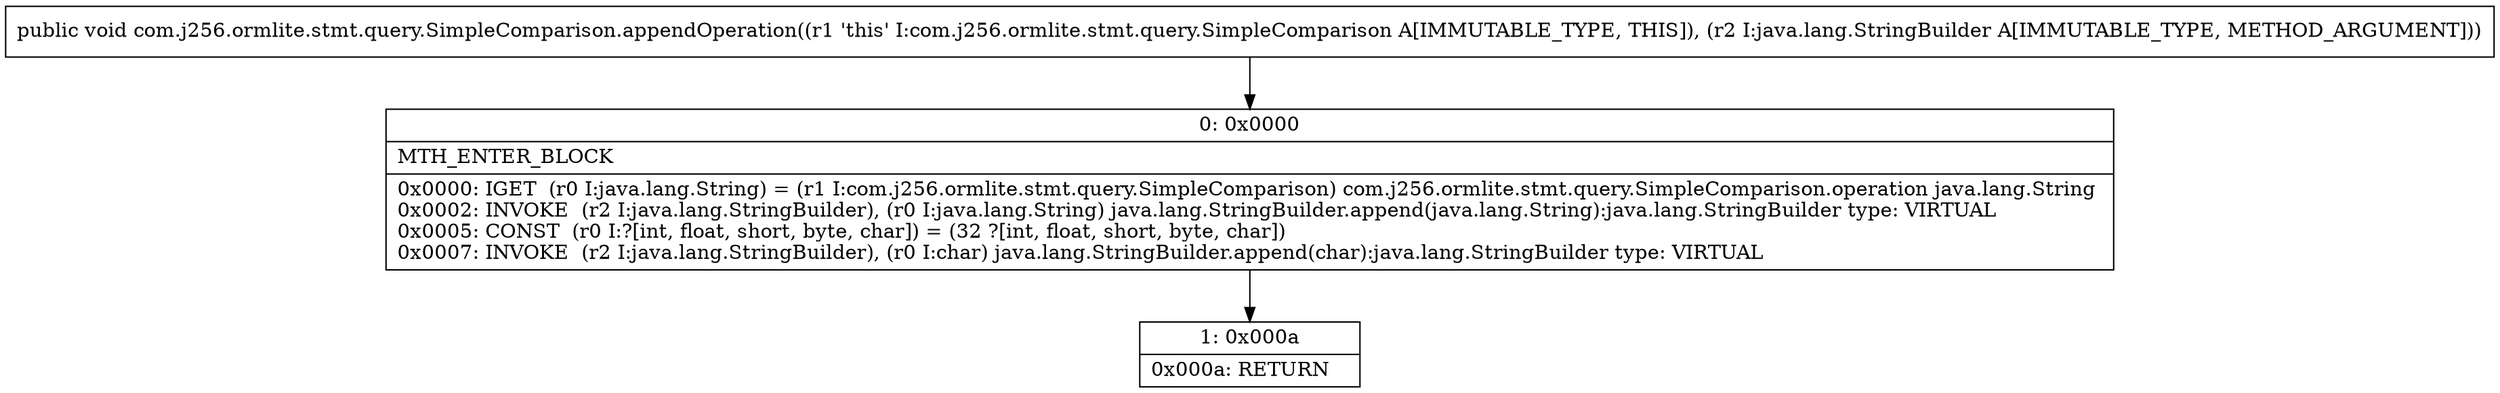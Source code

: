 digraph "CFG forcom.j256.ormlite.stmt.query.SimpleComparison.appendOperation(Ljava\/lang\/StringBuilder;)V" {
Node_0 [shape=record,label="{0\:\ 0x0000|MTH_ENTER_BLOCK\l|0x0000: IGET  (r0 I:java.lang.String) = (r1 I:com.j256.ormlite.stmt.query.SimpleComparison) com.j256.ormlite.stmt.query.SimpleComparison.operation java.lang.String \l0x0002: INVOKE  (r2 I:java.lang.StringBuilder), (r0 I:java.lang.String) java.lang.StringBuilder.append(java.lang.String):java.lang.StringBuilder type: VIRTUAL \l0x0005: CONST  (r0 I:?[int, float, short, byte, char]) = (32 ?[int, float, short, byte, char]) \l0x0007: INVOKE  (r2 I:java.lang.StringBuilder), (r0 I:char) java.lang.StringBuilder.append(char):java.lang.StringBuilder type: VIRTUAL \l}"];
Node_1 [shape=record,label="{1\:\ 0x000a|0x000a: RETURN   \l}"];
MethodNode[shape=record,label="{public void com.j256.ormlite.stmt.query.SimpleComparison.appendOperation((r1 'this' I:com.j256.ormlite.stmt.query.SimpleComparison A[IMMUTABLE_TYPE, THIS]), (r2 I:java.lang.StringBuilder A[IMMUTABLE_TYPE, METHOD_ARGUMENT])) }"];
MethodNode -> Node_0;
Node_0 -> Node_1;
}

